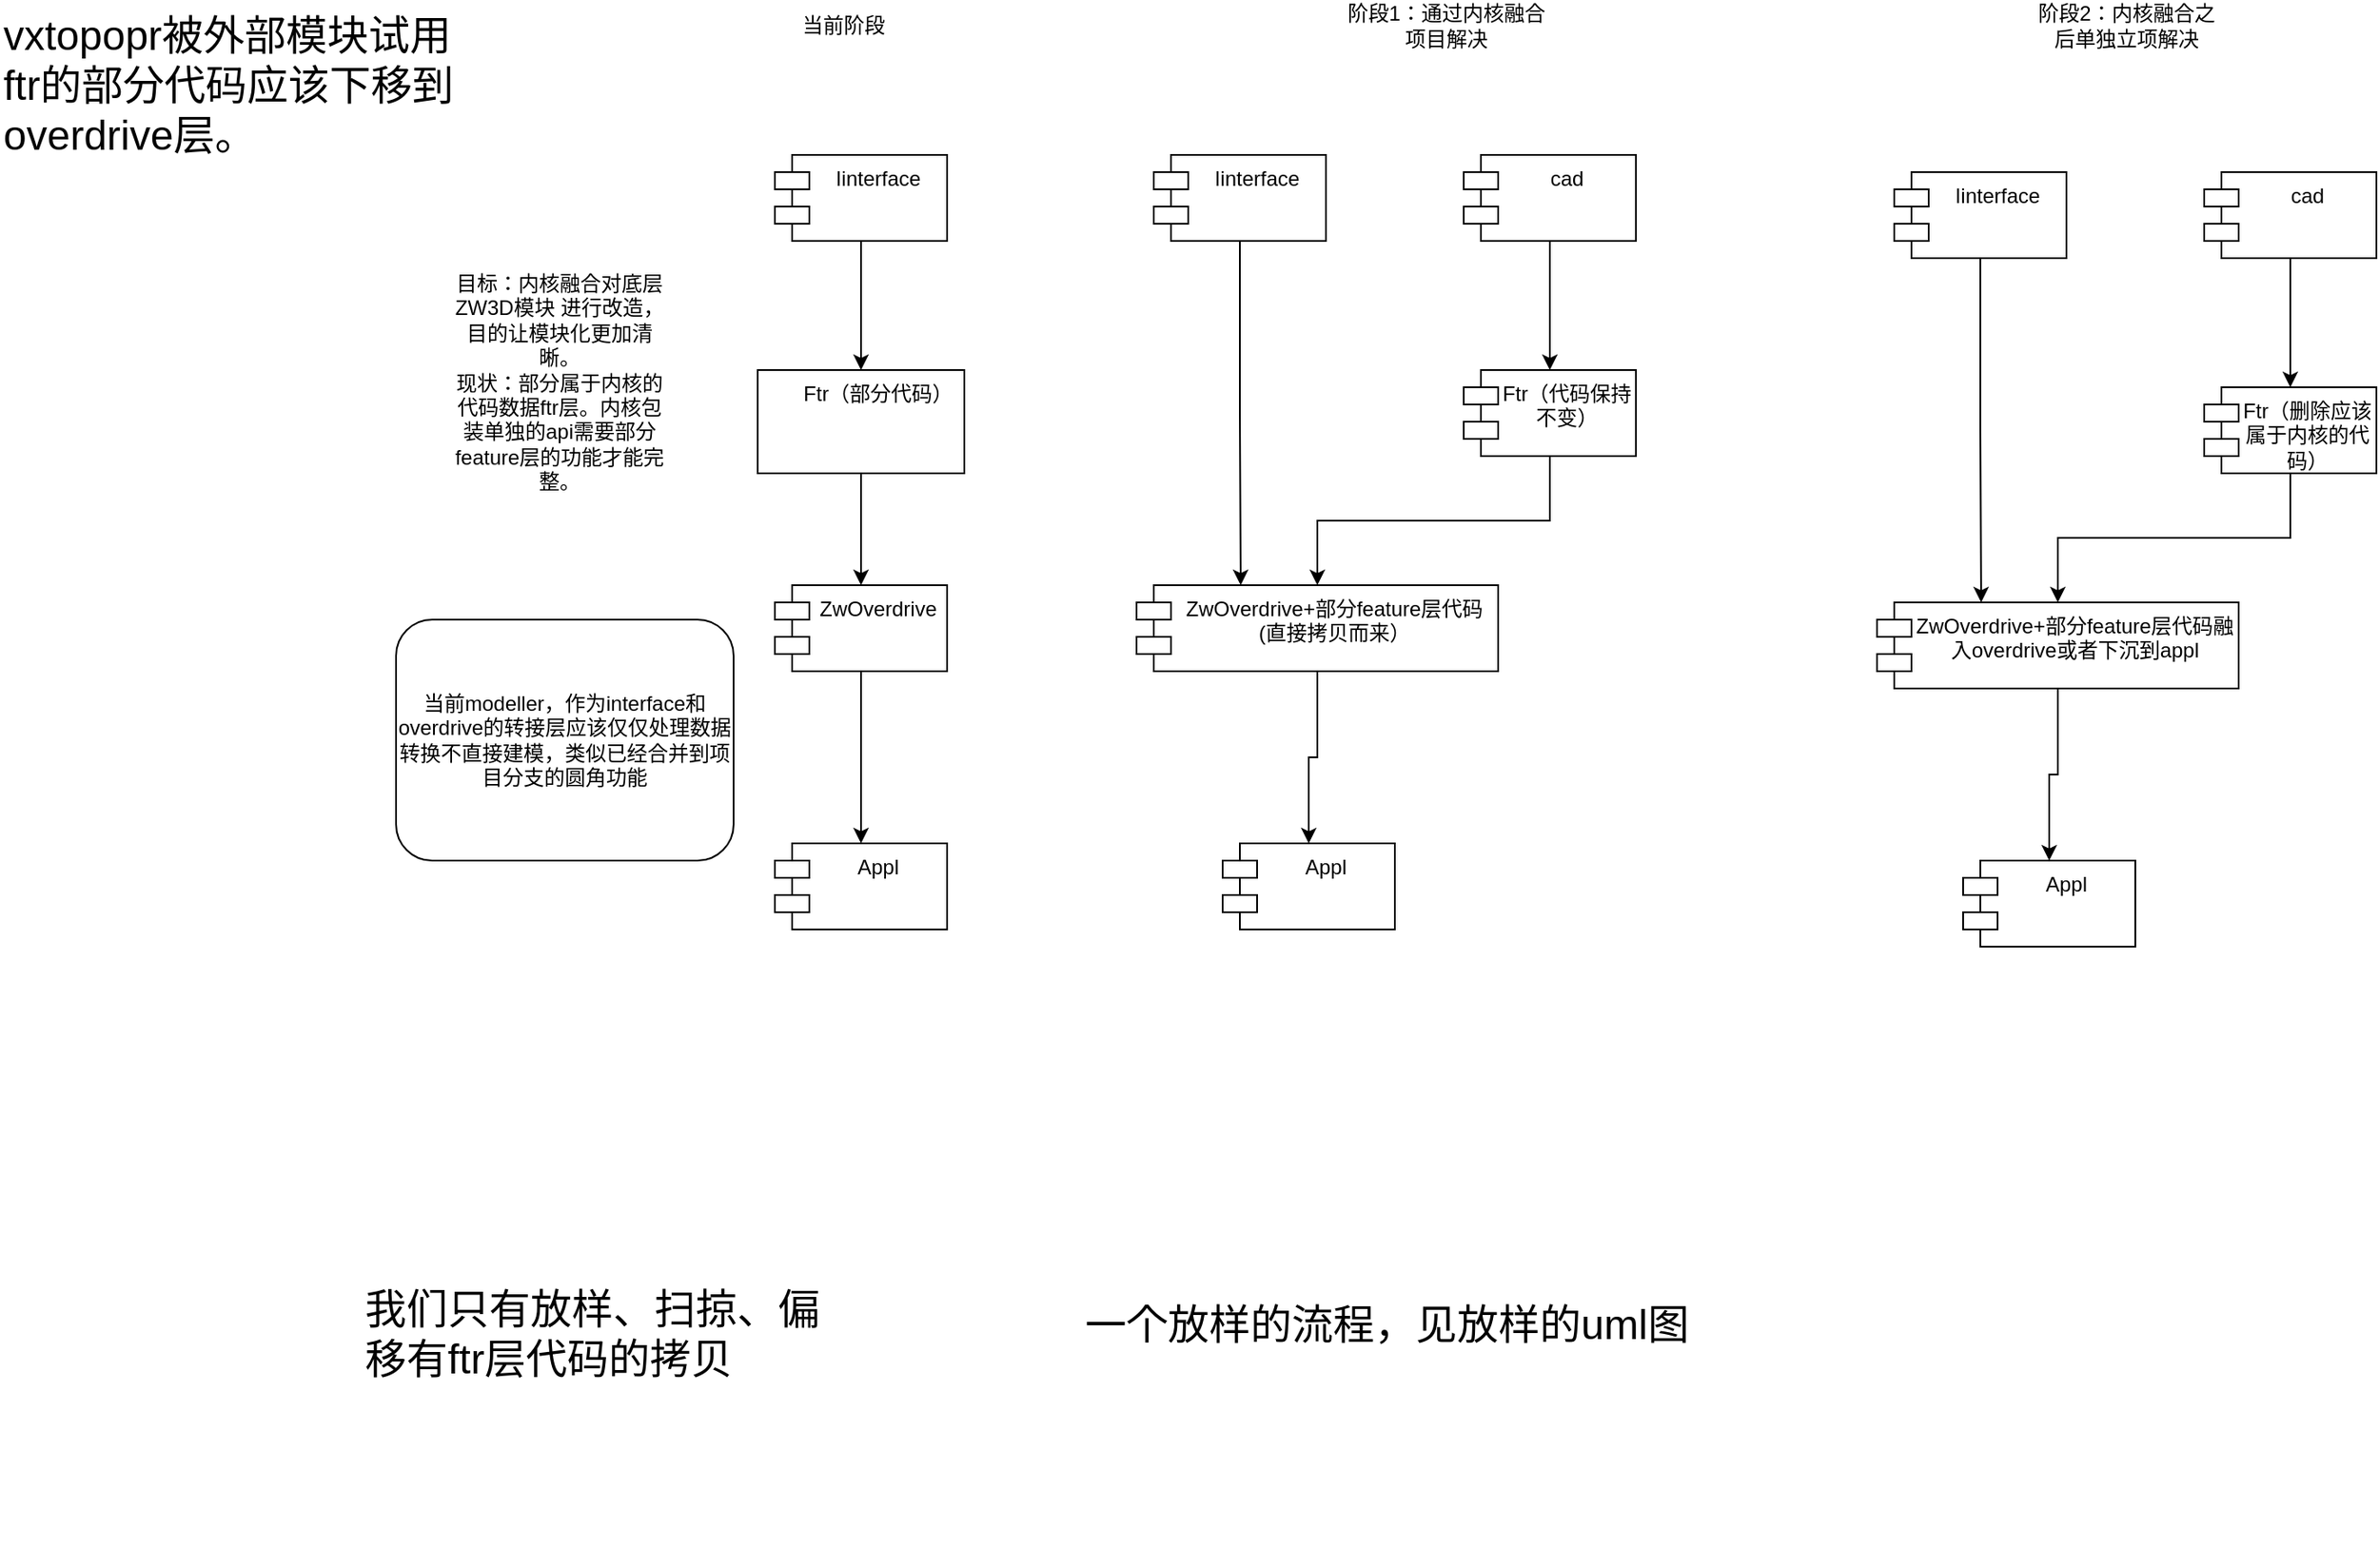 <mxfile version="26.1.0">
  <diagram name="第 1 页" id="f_Cb5VlLnez2maRBX4Lm">
    <mxGraphModel dx="2190" dy="797" grid="1" gridSize="10" guides="1" tooltips="1" connect="0" arrows="1" fold="1" page="1" pageScale="1" pageWidth="827" pageHeight="1169" math="0" shadow="0">
      <root>
        <mxCell id="0" />
        <mxCell id="1" parent="0" />
        <mxCell id="rpB2ZYqjqnMj_a1iEPtX-4" value="" style="edgeStyle=orthogonalEdgeStyle;rounded=0;orthogonalLoop=1;jettySize=auto;html=1;" parent="1" source="rpB2ZYqjqnMj_a1iEPtX-2" target="rpB2ZYqjqnMj_a1iEPtX-3" edge="1">
          <mxGeometry relative="1" as="geometry" />
        </mxCell>
        <mxCell id="rpB2ZYqjqnMj_a1iEPtX-2" value="Iinterface" style="shape=module;align=left;spacingLeft=20;align=center;verticalAlign=top;whiteSpace=wrap;html=1;" parent="1" vertex="1">
          <mxGeometry x="360" y="300" width="100" height="50" as="geometry" />
        </mxCell>
        <mxCell id="rpB2ZYqjqnMj_a1iEPtX-6" value="" style="edgeStyle=orthogonalEdgeStyle;rounded=0;orthogonalLoop=1;jettySize=auto;html=1;" parent="1" source="rpB2ZYqjqnMj_a1iEPtX-3" target="rpB2ZYqjqnMj_a1iEPtX-5" edge="1">
          <mxGeometry relative="1" as="geometry" />
        </mxCell>
        <mxCell id="rpB2ZYqjqnMj_a1iEPtX-3" value="Ftr（部分代码）" style="whiteSpace=wrap;html=1;verticalAlign=top;spacingLeft=20;" parent="1" vertex="1">
          <mxGeometry x="350" y="425" width="120" height="60" as="geometry" />
        </mxCell>
        <mxCell id="rpB2ZYqjqnMj_a1iEPtX-8" value="" style="edgeStyle=orthogonalEdgeStyle;rounded=0;orthogonalLoop=1;jettySize=auto;html=1;" parent="1" source="rpB2ZYqjqnMj_a1iEPtX-5" target="rpB2ZYqjqnMj_a1iEPtX-7" edge="1">
          <mxGeometry relative="1" as="geometry" />
        </mxCell>
        <mxCell id="rpB2ZYqjqnMj_a1iEPtX-5" value="ZwOverdrive" style="shape=module;align=left;spacingLeft=20;align=center;verticalAlign=top;whiteSpace=wrap;html=1;" parent="1" vertex="1">
          <mxGeometry x="360" y="550" width="100" height="50" as="geometry" />
        </mxCell>
        <mxCell id="rpB2ZYqjqnMj_a1iEPtX-7" value="Appl" style="shape=module;align=left;spacingLeft=20;align=center;verticalAlign=top;whiteSpace=wrap;html=1;" parent="1" vertex="1">
          <mxGeometry x="360" y="700" width="100" height="50" as="geometry" />
        </mxCell>
        <mxCell id="rpB2ZYqjqnMj_a1iEPtX-9" value="&lt;div&gt;&lt;br&gt;&lt;/div&gt;&lt;div&gt;目标：内核融合对底层ZW3D模块 进行改造，目的让模块化更加清晰。&lt;/div&gt;&lt;div&gt;现状：部分属于内核的代码数据ftr层。内核包装单独的api需要部分feature层的功能才能完整。&lt;/div&gt;" style="text;html=1;align=center;verticalAlign=middle;whiteSpace=wrap;rounded=0;" parent="1" vertex="1">
          <mxGeometry x="170" y="310" width="130" height="230" as="geometry" />
        </mxCell>
        <mxCell id="u5SWkrFzs9IcwBLgA2S5-14" value="" style="edgeStyle=orthogonalEdgeStyle;rounded=0;orthogonalLoop=1;jettySize=auto;html=1;entryX=0.288;entryY=0;entryDx=0;entryDy=0;entryPerimeter=0;" parent="1" source="u5SWkrFzs9IcwBLgA2S5-7" target="u5SWkrFzs9IcwBLgA2S5-11" edge="1">
          <mxGeometry relative="1" as="geometry">
            <mxPoint x="630" y="425" as="targetPoint" />
          </mxGeometry>
        </mxCell>
        <mxCell id="u5SWkrFzs9IcwBLgA2S5-7" value="Iinterface" style="shape=module;align=left;spacingLeft=20;align=center;verticalAlign=top;whiteSpace=wrap;html=1;" parent="1" vertex="1">
          <mxGeometry x="580" y="300" width="100" height="50" as="geometry" />
        </mxCell>
        <mxCell id="u5SWkrFzs9IcwBLgA2S5-8" value="" style="edgeStyle=orthogonalEdgeStyle;rounded=0;orthogonalLoop=1;jettySize=auto;html=1;exitX=0.5;exitY=1;exitDx=0;exitDy=0;" parent="1" source="u5SWkrFzs9IcwBLgA2S5-17" target="u5SWkrFzs9IcwBLgA2S5-11" edge="1">
          <mxGeometry relative="1" as="geometry">
            <mxPoint x="810" y="485" as="sourcePoint" />
          </mxGeometry>
        </mxCell>
        <mxCell id="u5SWkrFzs9IcwBLgA2S5-10" value="" style="edgeStyle=orthogonalEdgeStyle;rounded=0;orthogonalLoop=1;jettySize=auto;html=1;" parent="1" source="u5SWkrFzs9IcwBLgA2S5-11" target="u5SWkrFzs9IcwBLgA2S5-12" edge="1">
          <mxGeometry relative="1" as="geometry" />
        </mxCell>
        <mxCell id="u5SWkrFzs9IcwBLgA2S5-11" value="ZwOverdrive+部分feature层代码(直接拷贝而来）" style="shape=module;align=left;spacingLeft=20;align=center;verticalAlign=top;whiteSpace=wrap;html=1;" parent="1" vertex="1">
          <mxGeometry x="570" y="550" width="210" height="50" as="geometry" />
        </mxCell>
        <mxCell id="u5SWkrFzs9IcwBLgA2S5-12" value="Appl" style="shape=module;align=left;spacingLeft=20;align=center;verticalAlign=top;whiteSpace=wrap;html=1;" parent="1" vertex="1">
          <mxGeometry x="620" y="700" width="100" height="50" as="geometry" />
        </mxCell>
        <mxCell id="u5SWkrFzs9IcwBLgA2S5-16" value="" style="edgeStyle=orthogonalEdgeStyle;rounded=0;orthogonalLoop=1;jettySize=auto;html=1;" parent="1" source="u5SWkrFzs9IcwBLgA2S5-15" edge="1">
          <mxGeometry relative="1" as="geometry">
            <mxPoint x="810" y="425" as="targetPoint" />
          </mxGeometry>
        </mxCell>
        <mxCell id="u5SWkrFzs9IcwBLgA2S5-15" value="cad" style="shape=module;align=left;spacingLeft=20;align=center;verticalAlign=top;whiteSpace=wrap;html=1;" parent="1" vertex="1">
          <mxGeometry x="760" y="300" width="100" height="50" as="geometry" />
        </mxCell>
        <mxCell id="u5SWkrFzs9IcwBLgA2S5-17" value="Ftr（代码保持不变）" style="shape=module;align=left;spacingLeft=20;align=center;verticalAlign=top;whiteSpace=wrap;html=1;" parent="1" vertex="1">
          <mxGeometry x="760" y="425" width="100" height="50" as="geometry" />
        </mxCell>
        <mxCell id="u5SWkrFzs9IcwBLgA2S5-18" value="" style="edgeStyle=orthogonalEdgeStyle;rounded=0;orthogonalLoop=1;jettySize=auto;html=1;entryX=0.288;entryY=0;entryDx=0;entryDy=0;entryPerimeter=0;" parent="1" source="u5SWkrFzs9IcwBLgA2S5-19" target="u5SWkrFzs9IcwBLgA2S5-22" edge="1">
          <mxGeometry relative="1" as="geometry">
            <mxPoint x="1060" y="435" as="targetPoint" />
          </mxGeometry>
        </mxCell>
        <mxCell id="u5SWkrFzs9IcwBLgA2S5-19" value="Iinterface" style="shape=module;align=left;spacingLeft=20;align=center;verticalAlign=top;whiteSpace=wrap;html=1;" parent="1" vertex="1">
          <mxGeometry x="1010" y="310" width="100" height="50" as="geometry" />
        </mxCell>
        <mxCell id="u5SWkrFzs9IcwBLgA2S5-20" value="" style="edgeStyle=orthogonalEdgeStyle;rounded=0;orthogonalLoop=1;jettySize=auto;html=1;exitX=0.5;exitY=1;exitDx=0;exitDy=0;" parent="1" source="u5SWkrFzs9IcwBLgA2S5-26" target="u5SWkrFzs9IcwBLgA2S5-22" edge="1">
          <mxGeometry relative="1" as="geometry">
            <mxPoint x="1240" y="495" as="sourcePoint" />
          </mxGeometry>
        </mxCell>
        <mxCell id="u5SWkrFzs9IcwBLgA2S5-21" value="" style="edgeStyle=orthogonalEdgeStyle;rounded=0;orthogonalLoop=1;jettySize=auto;html=1;" parent="1" source="u5SWkrFzs9IcwBLgA2S5-22" target="u5SWkrFzs9IcwBLgA2S5-23" edge="1">
          <mxGeometry relative="1" as="geometry" />
        </mxCell>
        <mxCell id="u5SWkrFzs9IcwBLgA2S5-22" value="ZwOverdrive+部分feature层代码融入overdrive或者下沉到appl" style="shape=module;align=left;spacingLeft=20;align=center;verticalAlign=top;whiteSpace=wrap;html=1;" parent="1" vertex="1">
          <mxGeometry x="1000" y="560" width="210" height="50" as="geometry" />
        </mxCell>
        <mxCell id="u5SWkrFzs9IcwBLgA2S5-23" value="Appl" style="shape=module;align=left;spacingLeft=20;align=center;verticalAlign=top;whiteSpace=wrap;html=1;" parent="1" vertex="1">
          <mxGeometry x="1050" y="710" width="100" height="50" as="geometry" />
        </mxCell>
        <mxCell id="u5SWkrFzs9IcwBLgA2S5-24" value="" style="edgeStyle=orthogonalEdgeStyle;rounded=0;orthogonalLoop=1;jettySize=auto;html=1;" parent="1" source="u5SWkrFzs9IcwBLgA2S5-25" edge="1">
          <mxGeometry relative="1" as="geometry">
            <mxPoint x="1240" y="435" as="targetPoint" />
          </mxGeometry>
        </mxCell>
        <mxCell id="u5SWkrFzs9IcwBLgA2S5-25" value="cad" style="shape=module;align=left;spacingLeft=20;align=center;verticalAlign=top;whiteSpace=wrap;html=1;" parent="1" vertex="1">
          <mxGeometry x="1190" y="310" width="100" height="50" as="geometry" />
        </mxCell>
        <mxCell id="u5SWkrFzs9IcwBLgA2S5-26" value="Ftr（删除应该属于内核的代码）" style="shape=module;align=left;spacingLeft=20;align=center;verticalAlign=top;whiteSpace=wrap;html=1;" parent="1" vertex="1">
          <mxGeometry x="1190" y="435" width="100" height="50" as="geometry" />
        </mxCell>
        <mxCell id="u5SWkrFzs9IcwBLgA2S5-27" value="当前modeller，作为interface和overdrive的转接层应该仅仅处理数据转换不直接建模，类似已经合并到项目分支的圆角功能" style="rounded=1;whiteSpace=wrap;html=1;" parent="1" vertex="1">
          <mxGeometry x="140" y="570" width="196" height="140" as="geometry" />
        </mxCell>
        <mxCell id="u5SWkrFzs9IcwBLgA2S5-28" value="当前阶段" style="text;html=1;align=center;verticalAlign=middle;whiteSpace=wrap;rounded=0;" parent="1" vertex="1">
          <mxGeometry x="370" y="210" width="60" height="30" as="geometry" />
        </mxCell>
        <mxCell id="u5SWkrFzs9IcwBLgA2S5-29" value="阶段1：通过内核融合项目解决" style="text;html=1;align=center;verticalAlign=middle;whiteSpace=wrap;rounded=0;" parent="1" vertex="1">
          <mxGeometry x="690" y="210" width="120" height="30" as="geometry" />
        </mxCell>
        <mxCell id="u5SWkrFzs9IcwBLgA2S5-30" value="阶段2：内核融合之后单独立项解决" style="text;html=1;align=center;verticalAlign=middle;whiteSpace=wrap;rounded=0;" parent="1" vertex="1">
          <mxGeometry x="1090" y="210" width="110" height="30" as="geometry" />
        </mxCell>
        <mxCell id="XOJtq3H9i5yzXz9xJNTa-2" value="&lt;font style=&quot;font-size: 24px;&quot;&gt;一个放样的流程，见放样的uml图&lt;/font&gt;" style="text;html=1;align=center;verticalAlign=middle;resizable=0;points=[];autosize=1;strokeColor=none;fillColor=none;" parent="1" vertex="1">
          <mxGeometry x="530" y="960" width="370" height="40" as="geometry" />
        </mxCell>
        <mxCell id="KfmUL3DyoYTOCkQI3khf-1" value="&lt;font style=&quot;font-size: 24px;&quot;&gt;我们只有放样、扫掠、偏移有ftr层代码的拷贝&lt;/font&gt;" style="text;whiteSpace=wrap;html=1;" vertex="1" parent="1">
          <mxGeometry x="120" y="950" width="270" height="170" as="geometry" />
        </mxCell>
        <mxCell id="KfmUL3DyoYTOCkQI3khf-2" value="&lt;font style=&quot;font-size: 24px;&quot;&gt;vxtopopr被外部模块试用&lt;br&gt;ftr的部分代码应该下移到overdrive层。&lt;/font&gt;" style="text;whiteSpace=wrap;html=1;" vertex="1" parent="1">
          <mxGeometry x="-90" y="210" width="330" height="160" as="geometry" />
        </mxCell>
      </root>
    </mxGraphModel>
  </diagram>
</mxfile>
